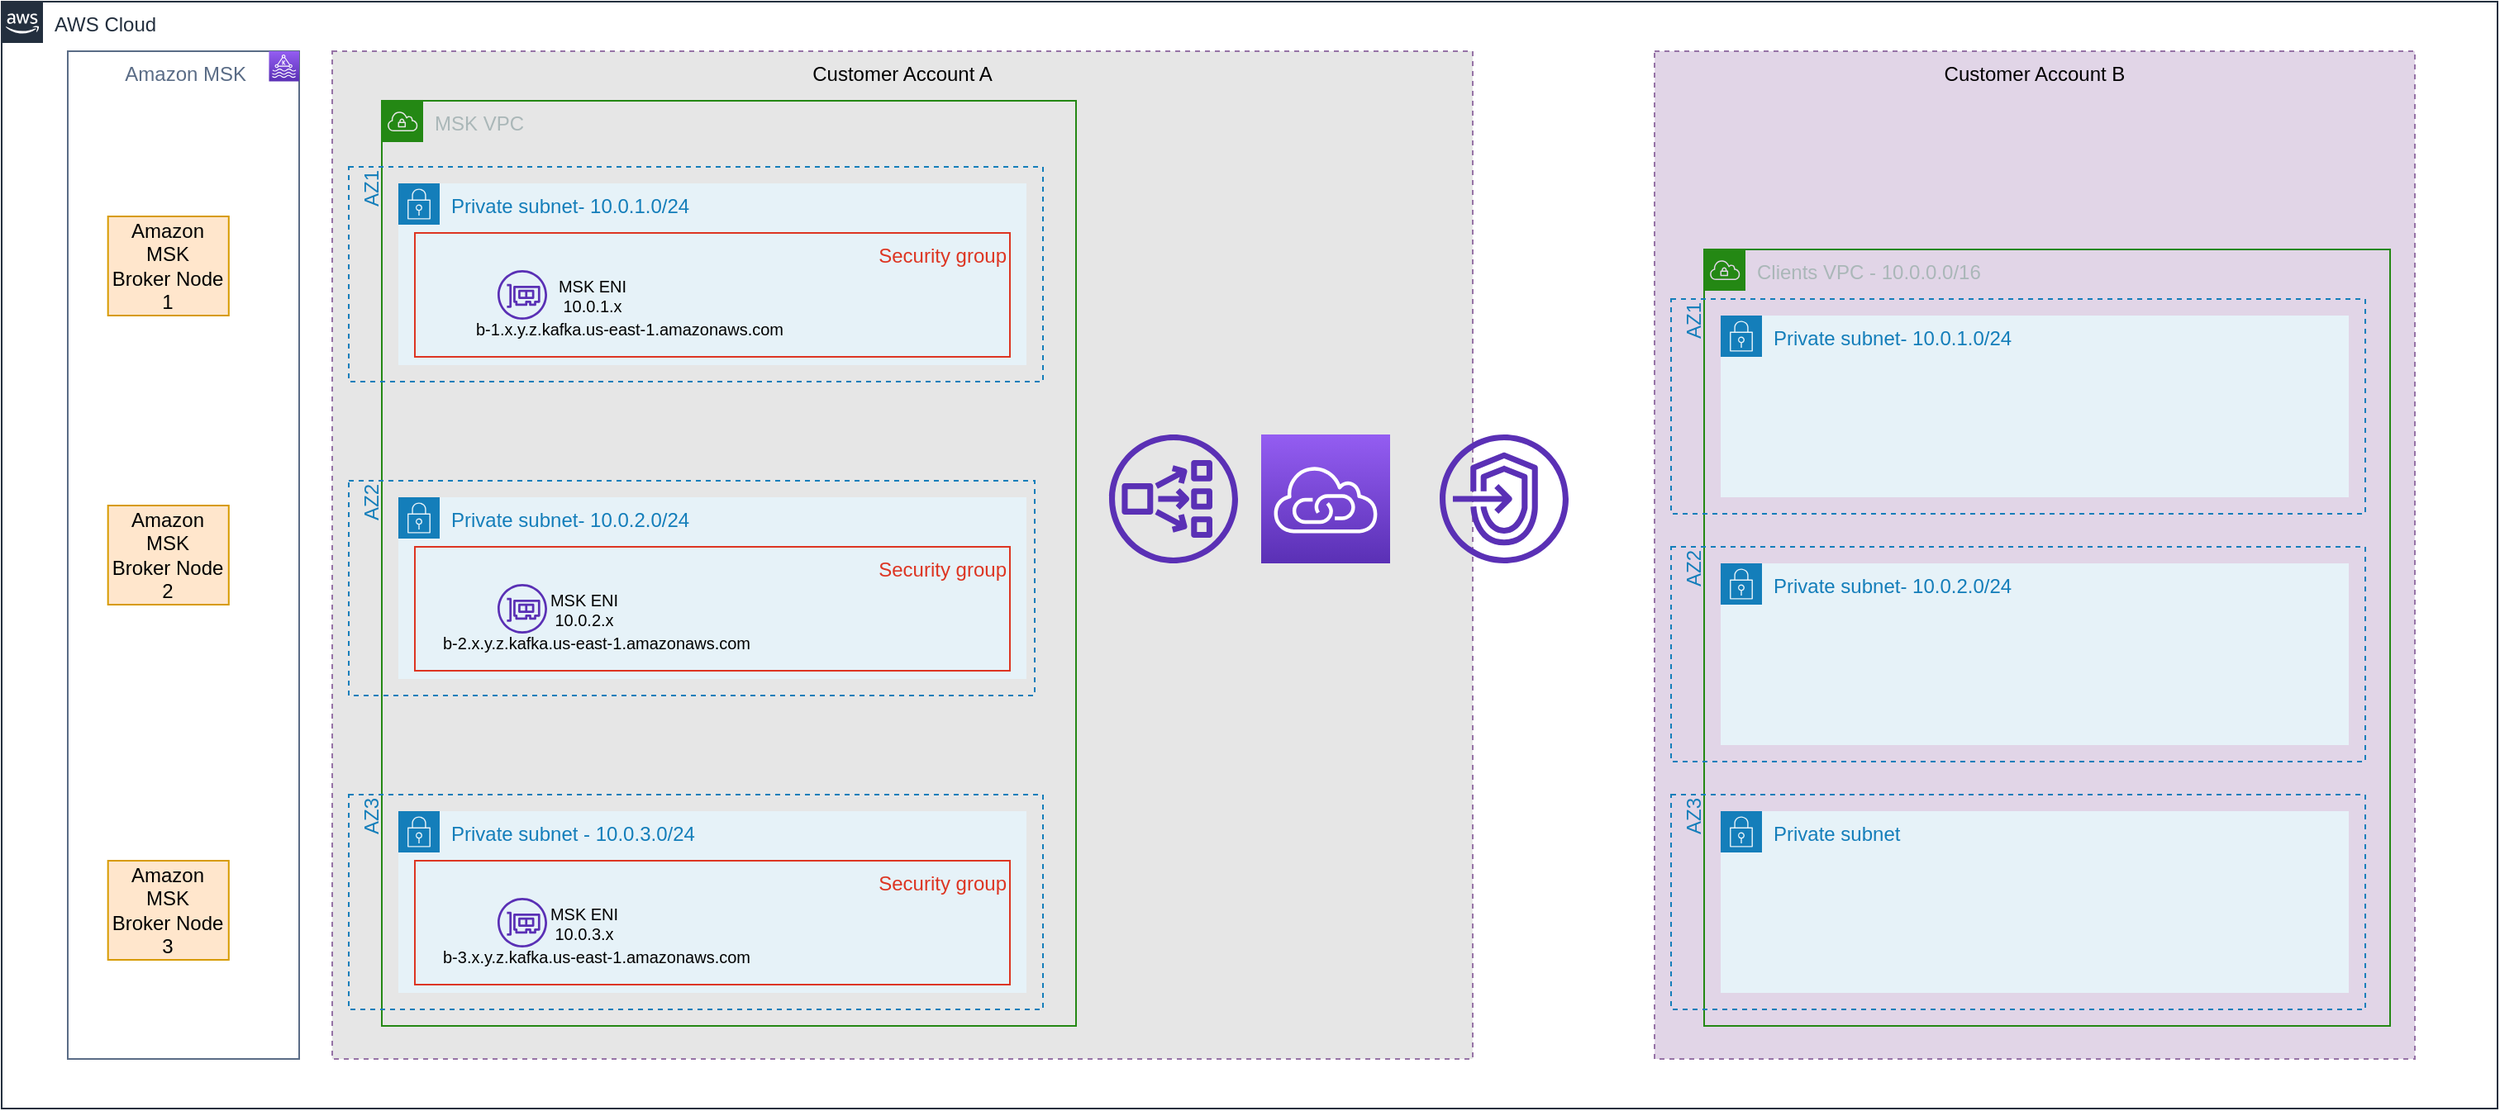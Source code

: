 <mxfile version="13.7.8" type="github">
  <diagram id="V1Vt3t-gvWR1uWZImgzx" name="Page-1">
    <mxGraphModel dx="1387" dy="675" grid="1" gridSize="10" guides="1" tooltips="1" connect="1" arrows="1" fold="1" page="1" pageScale="1" pageWidth="850" pageHeight="1100" math="0" shadow="0">
      <root>
        <mxCell id="0" />
        <mxCell id="1" parent="0" />
        <mxCell id="DqZF1T1k3552ePXCRRWf-1" value="AWS Cloud" style="points=[[0,0],[0.25,0],[0.5,0],[0.75,0],[1,0],[1,0.25],[1,0.5],[1,0.75],[1,1],[0.75,1],[0.5,1],[0.25,1],[0,1],[0,0.75],[0,0.5],[0,0.25]];outlineConnect=0;gradientColor=none;html=1;whiteSpace=wrap;fontSize=12;fontStyle=0;shape=mxgraph.aws4.group;grIcon=mxgraph.aws4.group_aws_cloud_alt;strokeColor=#232F3E;fillColor=none;verticalAlign=top;align=left;spacingLeft=30;fontColor=#232F3E;dashed=0;" parent="1" vertex="1">
          <mxGeometry x="10" y="20" width="1510" height="670" as="geometry" />
        </mxCell>
        <mxCell id="DqZF1T1k3552ePXCRRWf-7" value="" style="group;spacingRight=0;spacingLeft=0;align=right;" parent="1" vertex="1" connectable="0">
          <mxGeometry x="50" y="50" width="140" height="610" as="geometry" />
        </mxCell>
        <mxCell id="DqZF1T1k3552ePXCRRWf-2" value="Amazon MSK" style="fillColor=none;strokeColor=#5A6C86;verticalAlign=top;fontStyle=0;fontColor=#5A6C86;align=right;spacingRight=30;" parent="DqZF1T1k3552ePXCRRWf-7" vertex="1">
          <mxGeometry width="140" height="610" as="geometry" />
        </mxCell>
        <mxCell id="DqZF1T1k3552ePXCRRWf-6" value="" style="outlineConnect=0;fontColor=#232F3E;gradientColor=#945DF2;gradientDirection=north;fillColor=#5A30B5;strokeColor=#ffffff;dashed=0;verticalLabelPosition=bottom;verticalAlign=top;align=center;html=1;fontSize=12;fontStyle=0;aspect=fixed;shape=mxgraph.aws4.resourceIcon;resIcon=mxgraph.aws4.managed_streaming_for_kafka;" parent="DqZF1T1k3552ePXCRRWf-7" vertex="1">
          <mxGeometry x="121.739" width="18.261" height="18.261" as="geometry" />
        </mxCell>
        <mxCell id="DqZF1T1k3552ePXCRRWf-9" value="Amazon MSK&lt;br&gt;Broker Node 1" style="rounded=0;whiteSpace=wrap;html=1;align=center;fillColor=#ffe6cc;strokeColor=#d79b00;" parent="DqZF1T1k3552ePXCRRWf-7" vertex="1">
          <mxGeometry x="24.348" y="100" width="73.043" height="60" as="geometry" />
        </mxCell>
        <mxCell id="DqZF1T1k3552ePXCRRWf-10" value="Amazon MSK&lt;br&gt;Broker Node 2" style="rounded=0;whiteSpace=wrap;html=1;align=center;fillColor=#ffe6cc;strokeColor=#d79b00;" parent="DqZF1T1k3552ePXCRRWf-7" vertex="1">
          <mxGeometry x="24.348" y="275" width="73.043" height="60" as="geometry" />
        </mxCell>
        <mxCell id="DqZF1T1k3552ePXCRRWf-11" value="Amazon MSK&lt;br&gt;Broker Node 3" style="rounded=0;whiteSpace=wrap;html=1;align=center;fillColor=#ffe6cc;strokeColor=#d79b00;" parent="DqZF1T1k3552ePXCRRWf-7" vertex="1">
          <mxGeometry x="24.348" y="490" width="73.043" height="60" as="geometry" />
        </mxCell>
        <mxCell id="DqZF1T1k3552ePXCRRWf-12" value="Customer Account A" style="strokeColor=#9673a6;dashed=1;verticalAlign=top;fontStyle=0;align=center;fillColor=#E6E6E6;" parent="1" vertex="1">
          <mxGeometry x="210" y="50" width="690" height="610" as="geometry" />
        </mxCell>
        <mxCell id="DqZF1T1k3552ePXCRRWf-13" value="Customer Account B" style="fillColor=#e1d5e7;strokeColor=#9673a6;dashed=1;verticalAlign=top;fontStyle=0;align=center;" parent="1" vertex="1">
          <mxGeometry x="1010" y="50" width="460" height="610" as="geometry" />
        </mxCell>
        <mxCell id="DqZF1T1k3552ePXCRRWf-14" value="MSK VPC" style="points=[[0,0],[0.25,0],[0.5,0],[0.75,0],[1,0],[1,0.25],[1,0.5],[1,0.75],[1,1],[0.75,1],[0.5,1],[0.25,1],[0,1],[0,0.75],[0,0.5],[0,0.25]];outlineConnect=0;gradientColor=none;html=1;whiteSpace=wrap;fontSize=12;fontStyle=0;shape=mxgraph.aws4.group;grIcon=mxgraph.aws4.group_vpc;strokeColor=#248814;fillColor=none;verticalAlign=top;align=left;spacingLeft=30;fontColor=#AAB7B8;dashed=0;" parent="1" vertex="1">
          <mxGeometry x="240" y="80" width="420" height="560" as="geometry" />
        </mxCell>
        <mxCell id="DqZF1T1k3552ePXCRRWf-15" value="AZ1" style="fillColor=none;strokeColor=#147EBA;dashed=1;verticalAlign=top;fontStyle=0;fontColor=#147EBA;align=right;horizontal=0;" parent="1" vertex="1">
          <mxGeometry x="220" y="120" width="420" height="130" as="geometry" />
        </mxCell>
        <mxCell id="DqZF1T1k3552ePXCRRWf-16" value="AZ2" style="fillColor=none;strokeColor=#147EBA;dashed=1;verticalAlign=top;fontStyle=0;fontColor=#147EBA;align=right;horizontal=0;" parent="1" vertex="1">
          <mxGeometry x="220" y="310" width="415" height="130" as="geometry" />
        </mxCell>
        <mxCell id="DqZF1T1k3552ePXCRRWf-17" value="AZ3" style="fillColor=none;strokeColor=#147EBA;dashed=1;verticalAlign=top;fontStyle=0;fontColor=#147EBA;align=right;horizontal=0;" parent="1" vertex="1">
          <mxGeometry x="220" y="500" width="420" height="130" as="geometry" />
        </mxCell>
        <mxCell id="YOj0RfPdQwlDos6cRO1P-2" value="Clients VPC - 10.0.0.0/16" style="points=[[0,0],[0.25,0],[0.5,0],[0.75,0],[1,0],[1,0.25],[1,0.5],[1,0.75],[1,1],[0.75,1],[0.5,1],[0.25,1],[0,1],[0,0.75],[0,0.5],[0,0.25]];outlineConnect=0;gradientColor=none;html=1;whiteSpace=wrap;fontSize=12;fontStyle=0;shape=mxgraph.aws4.group;grIcon=mxgraph.aws4.group_vpc;strokeColor=#248814;fillColor=none;verticalAlign=top;align=left;spacingLeft=30;fontColor=#AAB7B8;dashed=0;" vertex="1" parent="1">
          <mxGeometry x="1040" y="170" width="415" height="470" as="geometry" />
        </mxCell>
        <mxCell id="YOj0RfPdQwlDos6cRO1P-3" value="AZ1" style="fillColor=none;strokeColor=#147EBA;dashed=1;verticalAlign=top;fontStyle=0;fontColor=#147EBA;align=right;horizontal=0;" vertex="1" parent="1">
          <mxGeometry x="1020" y="200" width="420" height="130" as="geometry" />
        </mxCell>
        <mxCell id="YOj0RfPdQwlDos6cRO1P-4" value="AZ2" style="fillColor=none;strokeColor=#147EBA;dashed=1;verticalAlign=top;fontStyle=0;fontColor=#147EBA;align=right;horizontal=0;" vertex="1" parent="1">
          <mxGeometry x="1020" y="350" width="420" height="130" as="geometry" />
        </mxCell>
        <mxCell id="YOj0RfPdQwlDos6cRO1P-5" value="AZ3" style="fillColor=none;strokeColor=#147EBA;dashed=1;verticalAlign=top;fontStyle=0;fontColor=#147EBA;align=right;horizontal=0;" vertex="1" parent="1">
          <mxGeometry x="1020" y="500" width="420" height="130" as="geometry" />
        </mxCell>
        <mxCell id="YOj0RfPdQwlDos6cRO1P-7" value="Private subnet- 10.0.1.0/24" style="points=[[0,0],[0.25,0],[0.5,0],[0.75,0],[1,0],[1,0.25],[1,0.5],[1,0.75],[1,1],[0.75,1],[0.5,1],[0.25,1],[0,1],[0,0.75],[0,0.5],[0,0.25]];outlineConnect=0;gradientColor=none;html=1;whiteSpace=wrap;fontSize=12;fontStyle=0;shape=mxgraph.aws4.group;grIcon=mxgraph.aws4.group_security_group;grStroke=0;strokeColor=#147EBA;fillColor=#E6F2F8;verticalAlign=top;align=left;spacingLeft=30;fontColor=#147EBA;dashed=0;" vertex="1" parent="1">
          <mxGeometry x="250" y="130" width="380" height="110" as="geometry" />
        </mxCell>
        <mxCell id="YOj0RfPdQwlDos6cRO1P-8" value="Private subnet- 10.0.2.0/24" style="points=[[0,0],[0.25,0],[0.5,0],[0.75,0],[1,0],[1,0.25],[1,0.5],[1,0.75],[1,1],[0.75,1],[0.5,1],[0.25,1],[0,1],[0,0.75],[0,0.5],[0,0.25]];outlineConnect=0;gradientColor=none;html=1;whiteSpace=wrap;fontSize=12;fontStyle=0;shape=mxgraph.aws4.group;grIcon=mxgraph.aws4.group_security_group;grStroke=0;strokeColor=#147EBA;fillColor=#E6F2F8;verticalAlign=top;align=left;spacingLeft=30;fontColor=#147EBA;dashed=0;" vertex="1" parent="1">
          <mxGeometry x="250" y="320" width="380" height="110" as="geometry" />
        </mxCell>
        <mxCell id="YOj0RfPdQwlDos6cRO1P-9" value="Private subnet - 10.0.3.0/24" style="points=[[0,0],[0.25,0],[0.5,0],[0.75,0],[1,0],[1,0.25],[1,0.5],[1,0.75],[1,1],[0.75,1],[0.5,1],[0.25,1],[0,1],[0,0.75],[0,0.5],[0,0.25]];outlineConnect=0;gradientColor=none;html=1;whiteSpace=wrap;fontSize=12;fontStyle=0;shape=mxgraph.aws4.group;grIcon=mxgraph.aws4.group_security_group;grStroke=0;strokeColor=#147EBA;fillColor=#E6F2F8;verticalAlign=top;align=left;spacingLeft=30;fontColor=#147EBA;dashed=0;" vertex="1" parent="1">
          <mxGeometry x="250" y="510" width="380" height="110" as="geometry" />
        </mxCell>
        <mxCell id="YOj0RfPdQwlDos6cRO1P-10" value="Private subnet- 10.0.1.0/24" style="points=[[0,0],[0.25,0],[0.5,0],[0.75,0],[1,0],[1,0.25],[1,0.5],[1,0.75],[1,1],[0.75,1],[0.5,1],[0.25,1],[0,1],[0,0.75],[0,0.5],[0,0.25]];outlineConnect=0;gradientColor=none;html=1;whiteSpace=wrap;fontSize=12;fontStyle=0;shape=mxgraph.aws4.group;grIcon=mxgraph.aws4.group_security_group;grStroke=0;strokeColor=#147EBA;fillColor=#E6F2F8;verticalAlign=top;align=left;spacingLeft=30;fontColor=#147EBA;dashed=0;" vertex="1" parent="1">
          <mxGeometry x="1050" y="210" width="380" height="110" as="geometry" />
        </mxCell>
        <mxCell id="YOj0RfPdQwlDos6cRO1P-11" value="Private subnet- 10.0.2.0/24" style="points=[[0,0],[0.25,0],[0.5,0],[0.75,0],[1,0],[1,0.25],[1,0.5],[1,0.75],[1,1],[0.75,1],[0.5,1],[0.25,1],[0,1],[0,0.75],[0,0.5],[0,0.25]];outlineConnect=0;gradientColor=none;html=1;whiteSpace=wrap;fontSize=12;fontStyle=0;shape=mxgraph.aws4.group;grIcon=mxgraph.aws4.group_security_group;grStroke=0;strokeColor=#147EBA;fillColor=#E6F2F8;verticalAlign=top;align=left;spacingLeft=30;fontColor=#147EBA;dashed=0;" vertex="1" parent="1">
          <mxGeometry x="1050" y="360" width="380" height="110" as="geometry" />
        </mxCell>
        <mxCell id="YOj0RfPdQwlDos6cRO1P-12" value="Private subnet" style="points=[[0,0],[0.25,0],[0.5,0],[0.75,0],[1,0],[1,0.25],[1,0.5],[1,0.75],[1,1],[0.75,1],[0.5,1],[0.25,1],[0,1],[0,0.75],[0,0.5],[0,0.25]];outlineConnect=0;gradientColor=none;html=1;whiteSpace=wrap;fontSize=12;fontStyle=0;shape=mxgraph.aws4.group;grIcon=mxgraph.aws4.group_security_group;grStroke=0;strokeColor=#147EBA;fillColor=#E6F2F8;verticalAlign=top;align=left;spacingLeft=30;fontColor=#147EBA;dashed=0;" vertex="1" parent="1">
          <mxGeometry x="1050" y="510" width="380" height="110" as="geometry" />
        </mxCell>
        <mxCell id="YOj0RfPdQwlDos6cRO1P-15" value="Security group" style="fillColor=none;strokeColor=#DD3522;verticalAlign=top;fontStyle=0;fontColor=#DD3522;align=right;" vertex="1" parent="1">
          <mxGeometry x="260" y="350" width="360" height="75" as="geometry" />
        </mxCell>
        <mxCell id="YOj0RfPdQwlDos6cRO1P-16" value="Security group" style="fillColor=none;strokeColor=#DD3522;verticalAlign=top;fontStyle=0;fontColor=#DD3522;align=right;" vertex="1" parent="1">
          <mxGeometry x="260" y="540" width="360" height="75" as="geometry" />
        </mxCell>
        <mxCell id="YOj0RfPdQwlDos6cRO1P-17" value="Security group" style="fillColor=none;strokeColor=#DD3522;verticalAlign=top;fontStyle=0;fontColor=#DD3522;align=right;" vertex="1" parent="1">
          <mxGeometry x="260" y="160" width="360" height="75" as="geometry" />
        </mxCell>
        <mxCell id="YOj0RfPdQwlDos6cRO1P-18" value="" style="outlineConnect=0;fontColor=#232F3E;gradientColor=none;fillColor=#5A30B5;strokeColor=none;dashed=0;verticalLabelPosition=bottom;verticalAlign=top;align=center;html=1;fontSize=12;fontStyle=0;aspect=fixed;pointerEvents=1;shape=mxgraph.aws4.elastic_network_interface;" vertex="1" parent="1">
          <mxGeometry x="310" y="372.5" width="30" height="30" as="geometry" />
        </mxCell>
        <mxCell id="YOj0RfPdQwlDos6cRO1P-19" value="" style="outlineConnect=0;fontColor=#232F3E;gradientColor=none;fillColor=#5A30B5;strokeColor=none;dashed=0;verticalLabelPosition=bottom;verticalAlign=top;align=center;html=1;fontSize=12;fontStyle=0;aspect=fixed;pointerEvents=1;shape=mxgraph.aws4.elastic_network_interface;" vertex="1" parent="1">
          <mxGeometry x="310" y="562.5" width="30" height="30" as="geometry" />
        </mxCell>
        <mxCell id="YOj0RfPdQwlDos6cRO1P-14" value="" style="outlineConnect=0;fontColor=#232F3E;gradientColor=none;fillColor=#5A30B5;strokeColor=none;dashed=0;verticalLabelPosition=bottom;verticalAlign=top;align=center;html=1;fontSize=12;fontStyle=0;aspect=fixed;pointerEvents=1;shape=mxgraph.aws4.elastic_network_interface;" vertex="1" parent="1">
          <mxGeometry x="310" y="182.5" width="30" height="30" as="geometry" />
        </mxCell>
        <mxCell id="YOj0RfPdQwlDos6cRO1P-20" value="MSK ENI&lt;br&gt;10.0.1.x&lt;font style=&quot;font-size: 10px&quot;&gt;&lt;br style=&quot;font-size: 10px&quot;&gt;&lt;/font&gt;" style="text;html=1;strokeColor=none;fillColor=none;align=center;verticalAlign=middle;whiteSpace=wrap;rounded=0;fontSize=10;" vertex="1" parent="1">
          <mxGeometry x="345" y="187.5" width="45" height="20" as="geometry" />
        </mxCell>
        <mxCell id="YOj0RfPdQwlDos6cRO1P-21" value="MSK ENI&lt;br&gt;10.0.2.x&lt;font style=&quot;font-size: 10px&quot;&gt;&lt;br style=&quot;font-size: 10px&quot;&gt;&lt;/font&gt;" style="text;html=1;strokeColor=none;fillColor=none;align=center;verticalAlign=middle;whiteSpace=wrap;rounded=0;fontSize=10;" vertex="1" parent="1">
          <mxGeometry x="340" y="377.5" width="45" height="20" as="geometry" />
        </mxCell>
        <mxCell id="YOj0RfPdQwlDos6cRO1P-22" value="MSK ENI&lt;br&gt;10.0.3.x&lt;font style=&quot;font-size: 10px&quot;&gt;&lt;br style=&quot;font-size: 10px&quot;&gt;&lt;/font&gt;" style="text;html=1;strokeColor=none;fillColor=none;align=center;verticalAlign=middle;whiteSpace=wrap;rounded=0;fontSize=10;" vertex="1" parent="1">
          <mxGeometry x="340" y="567.5" width="45" height="20" as="geometry" />
        </mxCell>
        <mxCell id="YOj0RfPdQwlDos6cRO1P-23" value="b-1.x.y.z.kafka.us-east-1.amazonaws.com" style="text;html=1;strokeColor=none;fillColor=none;align=center;verticalAlign=middle;whiteSpace=wrap;rounded=0;fontSize=10;" vertex="1" parent="1">
          <mxGeometry x="270" y="207.5" width="240" height="20" as="geometry" />
        </mxCell>
        <mxCell id="YOj0RfPdQwlDos6cRO1P-24" value="b-2.x.y.z.kafka.us-east-1.amazonaws.com" style="text;html=1;strokeColor=none;fillColor=none;align=center;verticalAlign=middle;whiteSpace=wrap;rounded=0;fontSize=10;" vertex="1" parent="1">
          <mxGeometry x="250" y="397.5" width="240" height="20" as="geometry" />
        </mxCell>
        <mxCell id="YOj0RfPdQwlDos6cRO1P-25" value="b-3.x.y.z.kafka.us-east-1.amazonaws.com" style="text;html=1;strokeColor=none;fillColor=none;align=center;verticalAlign=middle;whiteSpace=wrap;rounded=0;fontSize=10;" vertex="1" parent="1">
          <mxGeometry x="250" y="587.5" width="240" height="20" as="geometry" />
        </mxCell>
        <mxCell id="YOj0RfPdQwlDos6cRO1P-28" value="" style="outlineConnect=0;fontColor=#232F3E;gradientColor=none;fillColor=#5A30B5;strokeColor=none;dashed=0;verticalLabelPosition=bottom;verticalAlign=top;align=center;html=1;fontSize=12;fontStyle=0;aspect=fixed;pointerEvents=1;shape=mxgraph.aws4.network_load_balancer;" vertex="1" parent="1">
          <mxGeometry x="680" y="282" width="78" height="78" as="geometry" />
        </mxCell>
        <mxCell id="YOj0RfPdQwlDos6cRO1P-29" value="" style="outlineConnect=0;fontColor=#232F3E;gradientColor=none;fillColor=#5A30B5;strokeColor=none;dashed=0;verticalLabelPosition=bottom;verticalAlign=top;align=center;html=1;fontSize=12;fontStyle=0;aspect=fixed;pointerEvents=1;shape=mxgraph.aws4.endpoints;" vertex="1" parent="1">
          <mxGeometry x="880" y="282" width="78" height="78" as="geometry" />
        </mxCell>
        <mxCell id="YOj0RfPdQwlDos6cRO1P-30" value="" style="outlineConnect=0;fontColor=#232F3E;gradientColor=#945DF2;gradientDirection=north;fillColor=#5A30B5;strokeColor=#ffffff;dashed=0;verticalLabelPosition=bottom;verticalAlign=top;align=center;html=1;fontSize=12;fontStyle=0;aspect=fixed;shape=mxgraph.aws4.resourceIcon;resIcon=mxgraph.aws4.vpc_privatelink;" vertex="1" parent="1">
          <mxGeometry x="772" y="282" width="78" height="78" as="geometry" />
        </mxCell>
      </root>
    </mxGraphModel>
  </diagram>
</mxfile>
